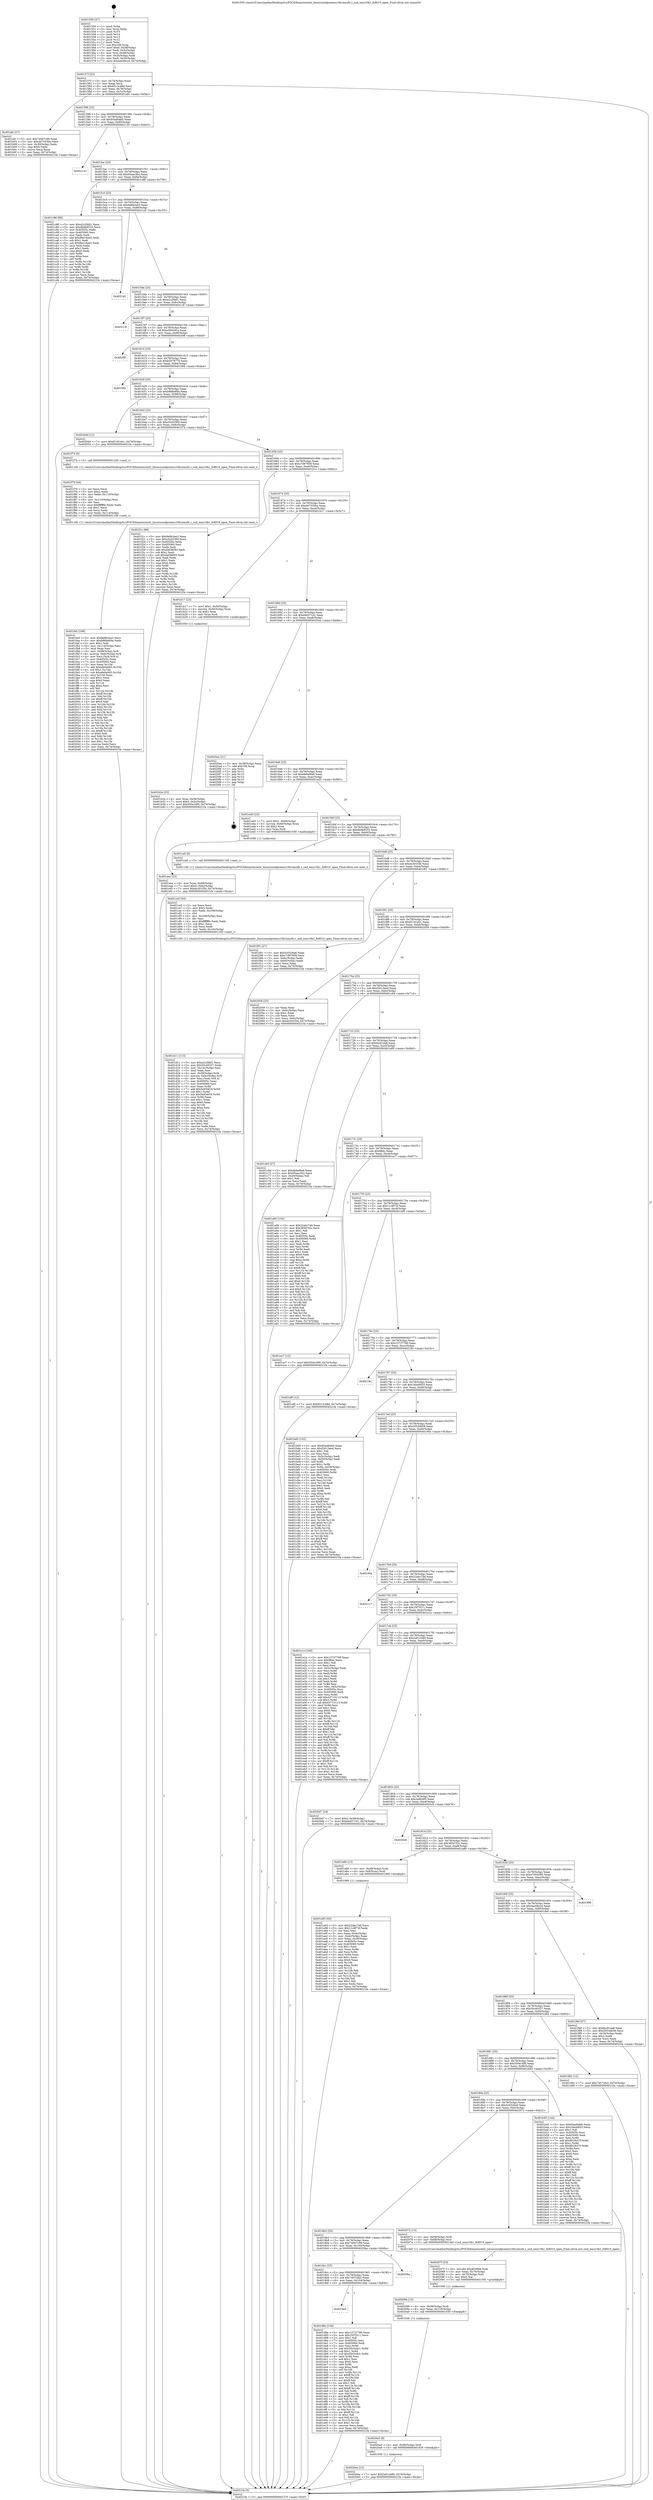 digraph "0x401550" {
  label = "0x401550 (/mnt/c/Users/mathe/Desktop/tcc/POCII/binaries/extr_linuxsoundpciemu10k1emufx.c_snd_emu10k1_fx8010_open_Final-ollvm.out::main(0))"
  labelloc = "t"
  node[shape=record]

  Entry [label="",width=0.3,height=0.3,shape=circle,fillcolor=black,style=filled]
  "0x40157f" [label="{
     0x40157f [23]\l
     | [instrs]\l
     &nbsp;&nbsp;0x40157f \<+3\>: mov -0x74(%rbp),%eax\l
     &nbsp;&nbsp;0x401582 \<+2\>: mov %eax,%ecx\l
     &nbsp;&nbsp;0x401584 \<+6\>: sub $0x9313c48d,%ecx\l
     &nbsp;&nbsp;0x40158a \<+3\>: mov %eax,-0x78(%rbp)\l
     &nbsp;&nbsp;0x40158d \<+3\>: mov %ecx,-0x7c(%rbp)\l
     &nbsp;&nbsp;0x401590 \<+6\>: je 0000000000401afc \<main+0x5ac\>\l
  }"]
  "0x401afc" [label="{
     0x401afc [27]\l
     | [instrs]\l
     &nbsp;&nbsp;0x401afc \<+5\>: mov $0x74067c99,%eax\l
     &nbsp;&nbsp;0x401b01 \<+5\>: mov $0xd47333ba,%ecx\l
     &nbsp;&nbsp;0x401b06 \<+3\>: mov -0x30(%rbp),%edx\l
     &nbsp;&nbsp;0x401b09 \<+3\>: cmp $0x0,%edx\l
     &nbsp;&nbsp;0x401b0c \<+3\>: cmove %ecx,%eax\l
     &nbsp;&nbsp;0x401b0f \<+3\>: mov %eax,-0x74(%rbp)\l
     &nbsp;&nbsp;0x401b12 \<+5\>: jmp 00000000004021fa \<main+0xcaa\>\l
  }"]
  "0x401596" [label="{
     0x401596 [22]\l
     | [instrs]\l
     &nbsp;&nbsp;0x401596 \<+5\>: jmp 000000000040159b \<main+0x4b\>\l
     &nbsp;&nbsp;0x40159b \<+3\>: mov -0x78(%rbp),%eax\l
     &nbsp;&nbsp;0x40159e \<+5\>: sub $0x93ad0de0,%eax\l
     &nbsp;&nbsp;0x4015a3 \<+3\>: mov %eax,-0x80(%rbp)\l
     &nbsp;&nbsp;0x4015a6 \<+6\>: je 0000000000402133 \<main+0xbe3\>\l
  }"]
  Exit [label="",width=0.3,height=0.3,shape=circle,fillcolor=black,style=filled,peripheries=2]
  "0x402133" [label="{
     0x402133\l
  }", style=dashed]
  "0x4015ac" [label="{
     0x4015ac [25]\l
     | [instrs]\l
     &nbsp;&nbsp;0x4015ac \<+5\>: jmp 00000000004015b1 \<main+0x61\>\l
     &nbsp;&nbsp;0x4015b1 \<+3\>: mov -0x78(%rbp),%eax\l
     &nbsp;&nbsp;0x4015b4 \<+5\>: sub $0x95aac3b2,%eax\l
     &nbsp;&nbsp;0x4015b9 \<+6\>: mov %eax,-0x84(%rbp)\l
     &nbsp;&nbsp;0x4015bf \<+6\>: je 0000000000401c88 \<main+0x738\>\l
  }"]
  "0x4020ae" [label="{
     0x4020ae [12]\l
     | [instrs]\l
     &nbsp;&nbsp;0x4020ae \<+7\>: movl $0x2a01cb80,-0x74(%rbp)\l
     &nbsp;&nbsp;0x4020b5 \<+5\>: jmp 00000000004021fa \<main+0xcaa\>\l
  }"]
  "0x401c88" [label="{
     0x401c88 [88]\l
     | [instrs]\l
     &nbsp;&nbsp;0x401c88 \<+5\>: mov $0xa2c2fdd1,%eax\l
     &nbsp;&nbsp;0x401c8d \<+5\>: mov $0xdbdb8533,%ecx\l
     &nbsp;&nbsp;0x401c92 \<+7\>: mov 0x40505c,%edx\l
     &nbsp;&nbsp;0x401c99 \<+7\>: mov 0x405060,%esi\l
     &nbsp;&nbsp;0x401ca0 \<+2\>: mov %edx,%edi\l
     &nbsp;&nbsp;0x401ca2 \<+6\>: add $0x8be16ad2,%edi\l
     &nbsp;&nbsp;0x401ca8 \<+3\>: sub $0x1,%edi\l
     &nbsp;&nbsp;0x401cab \<+6\>: sub $0x8be16ad2,%edi\l
     &nbsp;&nbsp;0x401cb1 \<+3\>: imul %edi,%edx\l
     &nbsp;&nbsp;0x401cb4 \<+3\>: and $0x1,%edx\l
     &nbsp;&nbsp;0x401cb7 \<+3\>: cmp $0x0,%edx\l
     &nbsp;&nbsp;0x401cba \<+4\>: sete %r8b\l
     &nbsp;&nbsp;0x401cbe \<+3\>: cmp $0xa,%esi\l
     &nbsp;&nbsp;0x401cc1 \<+4\>: setl %r9b\l
     &nbsp;&nbsp;0x401cc5 \<+3\>: mov %r8b,%r10b\l
     &nbsp;&nbsp;0x401cc8 \<+3\>: and %r9b,%r10b\l
     &nbsp;&nbsp;0x401ccb \<+3\>: xor %r9b,%r8b\l
     &nbsp;&nbsp;0x401cce \<+3\>: or %r8b,%r10b\l
     &nbsp;&nbsp;0x401cd1 \<+4\>: test $0x1,%r10b\l
     &nbsp;&nbsp;0x401cd5 \<+3\>: cmovne %ecx,%eax\l
     &nbsp;&nbsp;0x401cd8 \<+3\>: mov %eax,-0x74(%rbp)\l
     &nbsp;&nbsp;0x401cdb \<+5\>: jmp 00000000004021fa \<main+0xcaa\>\l
  }"]
  "0x4015c5" [label="{
     0x4015c5 [25]\l
     | [instrs]\l
     &nbsp;&nbsp;0x4015c5 \<+5\>: jmp 00000000004015ca \<main+0x7a\>\l
     &nbsp;&nbsp;0x4015ca \<+3\>: mov -0x78(%rbp),%eax\l
     &nbsp;&nbsp;0x4015cd \<+5\>: sub $0x9e8b2ee3,%eax\l
     &nbsp;&nbsp;0x4015d2 \<+6\>: mov %eax,-0x88(%rbp)\l
     &nbsp;&nbsp;0x4015d8 \<+6\>: je 00000000004021a5 \<main+0xc55\>\l
  }"]
  "0x4020a5" [label="{
     0x4020a5 [9]\l
     | [instrs]\l
     &nbsp;&nbsp;0x4020a5 \<+4\>: mov -0x68(%rbp),%rdi\l
     &nbsp;&nbsp;0x4020a9 \<+5\>: call 0000000000401030 \<free@plt\>\l
     | [calls]\l
     &nbsp;&nbsp;0x401030 \{1\} (unknown)\l
  }"]
  "0x4021a5" [label="{
     0x4021a5\l
  }", style=dashed]
  "0x4015de" [label="{
     0x4015de [25]\l
     | [instrs]\l
     &nbsp;&nbsp;0x4015de \<+5\>: jmp 00000000004015e3 \<main+0x93\>\l
     &nbsp;&nbsp;0x4015e3 \<+3\>: mov -0x78(%rbp),%eax\l
     &nbsp;&nbsp;0x4015e6 \<+5\>: sub $0xa2c2fdd1,%eax\l
     &nbsp;&nbsp;0x4015eb \<+6\>: mov %eax,-0x8c(%rbp)\l
     &nbsp;&nbsp;0x4015f1 \<+6\>: je 000000000040213f \<main+0xbef\>\l
  }"]
  "0x402096" [label="{
     0x402096 [15]\l
     | [instrs]\l
     &nbsp;&nbsp;0x402096 \<+4\>: mov -0x58(%rbp),%rdi\l
     &nbsp;&nbsp;0x40209a \<+6\>: mov %eax,-0x118(%rbp)\l
     &nbsp;&nbsp;0x4020a0 \<+5\>: call 0000000000401030 \<free@plt\>\l
     | [calls]\l
     &nbsp;&nbsp;0x401030 \{1\} (unknown)\l
  }"]
  "0x40213f" [label="{
     0x40213f\l
  }", style=dashed]
  "0x4015f7" [label="{
     0x4015f7 [25]\l
     | [instrs]\l
     &nbsp;&nbsp;0x4015f7 \<+5\>: jmp 00000000004015fc \<main+0xac\>\l
     &nbsp;&nbsp;0x4015fc \<+3\>: mov -0x78(%rbp),%eax\l
     &nbsp;&nbsp;0x4015ff \<+5\>: sub $0xa500c91a,%eax\l
     &nbsp;&nbsp;0x401604 \<+6\>: mov %eax,-0x90(%rbp)\l
     &nbsp;&nbsp;0x40160a \<+6\>: je 00000000004020ff \<main+0xbaf\>\l
  }"]
  "0x40207f" [label="{
     0x40207f [23]\l
     | [instrs]\l
     &nbsp;&nbsp;0x40207f \<+10\>: movabs $0x4030b6,%rdi\l
     &nbsp;&nbsp;0x402089 \<+3\>: mov %eax,-0x70(%rbp)\l
     &nbsp;&nbsp;0x40208c \<+3\>: mov -0x70(%rbp),%esi\l
     &nbsp;&nbsp;0x40208f \<+2\>: mov $0x0,%al\l
     &nbsp;&nbsp;0x402091 \<+5\>: call 0000000000401040 \<printf@plt\>\l
     | [calls]\l
     &nbsp;&nbsp;0x401040 \{1\} (unknown)\l
  }"]
  "0x4020ff" [label="{
     0x4020ff\l
  }", style=dashed]
  "0x401610" [label="{
     0x401610 [25]\l
     | [instrs]\l
     &nbsp;&nbsp;0x401610 \<+5\>: jmp 0000000000401615 \<main+0xc5\>\l
     &nbsp;&nbsp;0x401615 \<+3\>: mov -0x78(%rbp),%eax\l
     &nbsp;&nbsp;0x401618 \<+5\>: sub $0xb5078770,%eax\l
     &nbsp;&nbsp;0x40161d \<+6\>: mov %eax,-0x94(%rbp)\l
     &nbsp;&nbsp;0x401623 \<+6\>: je 00000000004019f4 \<main+0x4a4\>\l
  }"]
  "0x401fa5" [label="{
     0x401fa5 [168]\l
     | [instrs]\l
     &nbsp;&nbsp;0x401fa5 \<+5\>: mov $0x9e8b2ee3,%ecx\l
     &nbsp;&nbsp;0x401faa \<+5\>: mov $0xb66be69a,%edx\l
     &nbsp;&nbsp;0x401faf \<+3\>: mov $0x1,%dil\l
     &nbsp;&nbsp;0x401fb2 \<+6\>: mov -0x114(%rbp),%esi\l
     &nbsp;&nbsp;0x401fb8 \<+3\>: imul %eax,%esi\l
     &nbsp;&nbsp;0x401fbb \<+4\>: mov -0x68(%rbp),%r8\l
     &nbsp;&nbsp;0x401fbf \<+4\>: movslq -0x6c(%rbp),%r9\l
     &nbsp;&nbsp;0x401fc3 \<+4\>: mov %esi,(%r8,%r9,4)\l
     &nbsp;&nbsp;0x401fc7 \<+7\>: mov 0x40505c,%eax\l
     &nbsp;&nbsp;0x401fce \<+7\>: mov 0x405060,%esi\l
     &nbsp;&nbsp;0x401fd5 \<+3\>: mov %eax,%r10d\l
     &nbsp;&nbsp;0x401fd8 \<+7\>: add $0xefe0a065,%r10d\l
     &nbsp;&nbsp;0x401fdf \<+4\>: sub $0x1,%r10d\l
     &nbsp;&nbsp;0x401fe3 \<+7\>: sub $0xefe0a065,%r10d\l
     &nbsp;&nbsp;0x401fea \<+4\>: imul %r10d,%eax\l
     &nbsp;&nbsp;0x401fee \<+3\>: and $0x1,%eax\l
     &nbsp;&nbsp;0x401ff1 \<+3\>: cmp $0x0,%eax\l
     &nbsp;&nbsp;0x401ff4 \<+4\>: sete %r11b\l
     &nbsp;&nbsp;0x401ff8 \<+3\>: cmp $0xa,%esi\l
     &nbsp;&nbsp;0x401ffb \<+3\>: setl %bl\l
     &nbsp;&nbsp;0x401ffe \<+3\>: mov %r11b,%r14b\l
     &nbsp;&nbsp;0x402001 \<+4\>: xor $0xff,%r14b\l
     &nbsp;&nbsp;0x402005 \<+3\>: mov %bl,%r15b\l
     &nbsp;&nbsp;0x402008 \<+4\>: xor $0xff,%r15b\l
     &nbsp;&nbsp;0x40200c \<+4\>: xor $0x0,%dil\l
     &nbsp;&nbsp;0x402010 \<+3\>: mov %r14b,%r12b\l
     &nbsp;&nbsp;0x402013 \<+4\>: and $0x0,%r12b\l
     &nbsp;&nbsp;0x402017 \<+3\>: and %dil,%r11b\l
     &nbsp;&nbsp;0x40201a \<+3\>: mov %r15b,%r13b\l
     &nbsp;&nbsp;0x40201d \<+4\>: and $0x0,%r13b\l
     &nbsp;&nbsp;0x402021 \<+3\>: and %dil,%bl\l
     &nbsp;&nbsp;0x402024 \<+3\>: or %r11b,%r12b\l
     &nbsp;&nbsp;0x402027 \<+3\>: or %bl,%r13b\l
     &nbsp;&nbsp;0x40202a \<+3\>: xor %r13b,%r12b\l
     &nbsp;&nbsp;0x40202d \<+3\>: or %r15b,%r14b\l
     &nbsp;&nbsp;0x402030 \<+4\>: xor $0xff,%r14b\l
     &nbsp;&nbsp;0x402034 \<+4\>: or $0x0,%dil\l
     &nbsp;&nbsp;0x402038 \<+3\>: and %dil,%r14b\l
     &nbsp;&nbsp;0x40203b \<+3\>: or %r14b,%r12b\l
     &nbsp;&nbsp;0x40203e \<+4\>: test $0x1,%r12b\l
     &nbsp;&nbsp;0x402042 \<+3\>: cmovne %edx,%ecx\l
     &nbsp;&nbsp;0x402045 \<+3\>: mov %ecx,-0x74(%rbp)\l
     &nbsp;&nbsp;0x402048 \<+5\>: jmp 00000000004021fa \<main+0xcaa\>\l
  }"]
  "0x4019f4" [label="{
     0x4019f4\l
  }", style=dashed]
  "0x401629" [label="{
     0x401629 [25]\l
     | [instrs]\l
     &nbsp;&nbsp;0x401629 \<+5\>: jmp 000000000040162e \<main+0xde\>\l
     &nbsp;&nbsp;0x40162e \<+3\>: mov -0x78(%rbp),%eax\l
     &nbsp;&nbsp;0x401631 \<+5\>: sub $0xb66be69a,%eax\l
     &nbsp;&nbsp;0x401636 \<+6\>: mov %eax,-0x98(%rbp)\l
     &nbsp;&nbsp;0x40163c \<+6\>: je 000000000040204d \<main+0xafd\>\l
  }"]
  "0x401f79" [label="{
     0x401f79 [44]\l
     | [instrs]\l
     &nbsp;&nbsp;0x401f79 \<+2\>: xor %ecx,%ecx\l
     &nbsp;&nbsp;0x401f7b \<+5\>: mov $0x2,%edx\l
     &nbsp;&nbsp;0x401f80 \<+6\>: mov %edx,-0x110(%rbp)\l
     &nbsp;&nbsp;0x401f86 \<+1\>: cltd\l
     &nbsp;&nbsp;0x401f87 \<+6\>: mov -0x110(%rbp),%esi\l
     &nbsp;&nbsp;0x401f8d \<+2\>: idiv %esi\l
     &nbsp;&nbsp;0x401f8f \<+6\>: imul $0xfffffffe,%edx,%edx\l
     &nbsp;&nbsp;0x401f95 \<+3\>: sub $0x1,%ecx\l
     &nbsp;&nbsp;0x401f98 \<+2\>: sub %ecx,%edx\l
     &nbsp;&nbsp;0x401f9a \<+6\>: mov %edx,-0x114(%rbp)\l
     &nbsp;&nbsp;0x401fa0 \<+5\>: call 0000000000401160 \<next_i\>\l
     | [calls]\l
     &nbsp;&nbsp;0x401160 \{1\} (/mnt/c/Users/mathe/Desktop/tcc/POCII/binaries/extr_linuxsoundpciemu10k1emufx.c_snd_emu10k1_fx8010_open_Final-ollvm.out::next_i)\l
  }"]
  "0x40204d" [label="{
     0x40204d [12]\l
     | [instrs]\l
     &nbsp;&nbsp;0x40204d \<+7\>: movl $0xf2181eb1,-0x74(%rbp)\l
     &nbsp;&nbsp;0x402054 \<+5\>: jmp 00000000004021fa \<main+0xcaa\>\l
  }"]
  "0x401642" [label="{
     0x401642 [25]\l
     | [instrs]\l
     &nbsp;&nbsp;0x401642 \<+5\>: jmp 0000000000401647 \<main+0xf7\>\l
     &nbsp;&nbsp;0x401647 \<+3\>: mov -0x78(%rbp),%eax\l
     &nbsp;&nbsp;0x40164a \<+5\>: sub $0xc0cd3360,%eax\l
     &nbsp;&nbsp;0x40164f \<+6\>: mov %eax,-0x9c(%rbp)\l
     &nbsp;&nbsp;0x401655 \<+6\>: je 0000000000401f74 \<main+0xa24\>\l
  }"]
  "0x401eea" [label="{
     0x401eea [23]\l
     | [instrs]\l
     &nbsp;&nbsp;0x401eea \<+4\>: mov %rax,-0x68(%rbp)\l
     &nbsp;&nbsp;0x401eee \<+7\>: movl $0x0,-0x6c(%rbp)\l
     &nbsp;&nbsp;0x401ef5 \<+7\>: movl $0xdc301f3d,-0x74(%rbp)\l
     &nbsp;&nbsp;0x401efc \<+5\>: jmp 00000000004021fa \<main+0xcaa\>\l
  }"]
  "0x401f74" [label="{
     0x401f74 [5]\l
     | [instrs]\l
     &nbsp;&nbsp;0x401f74 \<+5\>: call 0000000000401160 \<next_i\>\l
     | [calls]\l
     &nbsp;&nbsp;0x401160 \{1\} (/mnt/c/Users/mathe/Desktop/tcc/POCII/binaries/extr_linuxsoundpciemu10k1emufx.c_snd_emu10k1_fx8010_open_Final-ollvm.out::next_i)\l
  }"]
  "0x40165b" [label="{
     0x40165b [25]\l
     | [instrs]\l
     &nbsp;&nbsp;0x40165b \<+5\>: jmp 0000000000401660 \<main+0x110\>\l
     &nbsp;&nbsp;0x401660 \<+3\>: mov -0x78(%rbp),%eax\l
     &nbsp;&nbsp;0x401663 \<+5\>: sub $0xc7d97858,%eax\l
     &nbsp;&nbsp;0x401668 \<+6\>: mov %eax,-0xa0(%rbp)\l
     &nbsp;&nbsp;0x40166e \<+6\>: je 0000000000401f1c \<main+0x9cc\>\l
  }"]
  "0x4018e5" [label="{
     0x4018e5\l
  }", style=dashed]
  "0x401f1c" [label="{
     0x401f1c [88]\l
     | [instrs]\l
     &nbsp;&nbsp;0x401f1c \<+5\>: mov $0x9e8b2ee3,%eax\l
     &nbsp;&nbsp;0x401f21 \<+5\>: mov $0xc0cd3360,%ecx\l
     &nbsp;&nbsp;0x401f26 \<+7\>: mov 0x40505c,%edx\l
     &nbsp;&nbsp;0x401f2d \<+7\>: mov 0x405060,%esi\l
     &nbsp;&nbsp;0x401f34 \<+2\>: mov %edx,%edi\l
     &nbsp;&nbsp;0x401f36 \<+6\>: add $0xdaf36093,%edi\l
     &nbsp;&nbsp;0x401f3c \<+3\>: sub $0x1,%edi\l
     &nbsp;&nbsp;0x401f3f \<+6\>: sub $0xdaf36093,%edi\l
     &nbsp;&nbsp;0x401f45 \<+3\>: imul %edi,%edx\l
     &nbsp;&nbsp;0x401f48 \<+3\>: and $0x1,%edx\l
     &nbsp;&nbsp;0x401f4b \<+3\>: cmp $0x0,%edx\l
     &nbsp;&nbsp;0x401f4e \<+4\>: sete %r8b\l
     &nbsp;&nbsp;0x401f52 \<+3\>: cmp $0xa,%esi\l
     &nbsp;&nbsp;0x401f55 \<+4\>: setl %r9b\l
     &nbsp;&nbsp;0x401f59 \<+3\>: mov %r8b,%r10b\l
     &nbsp;&nbsp;0x401f5c \<+3\>: and %r9b,%r10b\l
     &nbsp;&nbsp;0x401f5f \<+3\>: xor %r9b,%r8b\l
     &nbsp;&nbsp;0x401f62 \<+3\>: or %r8b,%r10b\l
     &nbsp;&nbsp;0x401f65 \<+4\>: test $0x1,%r10b\l
     &nbsp;&nbsp;0x401f69 \<+3\>: cmovne %ecx,%eax\l
     &nbsp;&nbsp;0x401f6c \<+3\>: mov %eax,-0x74(%rbp)\l
     &nbsp;&nbsp;0x401f6f \<+5\>: jmp 00000000004021fa \<main+0xcaa\>\l
  }"]
  "0x401674" [label="{
     0x401674 [25]\l
     | [instrs]\l
     &nbsp;&nbsp;0x401674 \<+5\>: jmp 0000000000401679 \<main+0x129\>\l
     &nbsp;&nbsp;0x401679 \<+3\>: mov -0x78(%rbp),%eax\l
     &nbsp;&nbsp;0x40167c \<+5\>: sub $0xd47333ba,%eax\l
     &nbsp;&nbsp;0x401681 \<+6\>: mov %eax,-0xa4(%rbp)\l
     &nbsp;&nbsp;0x401687 \<+6\>: je 0000000000401b17 \<main+0x5c7\>\l
  }"]
  "0x401d8e" [label="{
     0x401d8e [144]\l
     | [instrs]\l
     &nbsp;&nbsp;0x401d8e \<+5\>: mov $0x13737799,%eax\l
     &nbsp;&nbsp;0x401d93 \<+5\>: mov $0x25f7f311,%ecx\l
     &nbsp;&nbsp;0x401d98 \<+2\>: mov $0x1,%dl\l
     &nbsp;&nbsp;0x401d9a \<+7\>: mov 0x40505c,%esi\l
     &nbsp;&nbsp;0x401da1 \<+7\>: mov 0x405060,%edi\l
     &nbsp;&nbsp;0x401da8 \<+3\>: mov %esi,%r8d\l
     &nbsp;&nbsp;0x401dab \<+7\>: add $0x50c5cdc1,%r8d\l
     &nbsp;&nbsp;0x401db2 \<+4\>: sub $0x1,%r8d\l
     &nbsp;&nbsp;0x401db6 \<+7\>: sub $0x50c5cdc1,%r8d\l
     &nbsp;&nbsp;0x401dbd \<+4\>: imul %r8d,%esi\l
     &nbsp;&nbsp;0x401dc1 \<+3\>: and $0x1,%esi\l
     &nbsp;&nbsp;0x401dc4 \<+3\>: cmp $0x0,%esi\l
     &nbsp;&nbsp;0x401dc7 \<+4\>: sete %r9b\l
     &nbsp;&nbsp;0x401dcb \<+3\>: cmp $0xa,%edi\l
     &nbsp;&nbsp;0x401dce \<+4\>: setl %r10b\l
     &nbsp;&nbsp;0x401dd2 \<+3\>: mov %r9b,%r11b\l
     &nbsp;&nbsp;0x401dd5 \<+4\>: xor $0xff,%r11b\l
     &nbsp;&nbsp;0x401dd9 \<+3\>: mov %r10b,%bl\l
     &nbsp;&nbsp;0x401ddc \<+3\>: xor $0xff,%bl\l
     &nbsp;&nbsp;0x401ddf \<+3\>: xor $0x1,%dl\l
     &nbsp;&nbsp;0x401de2 \<+3\>: mov %r11b,%r14b\l
     &nbsp;&nbsp;0x401de5 \<+4\>: and $0xff,%r14b\l
     &nbsp;&nbsp;0x401de9 \<+3\>: and %dl,%r9b\l
     &nbsp;&nbsp;0x401dec \<+3\>: mov %bl,%r15b\l
     &nbsp;&nbsp;0x401def \<+4\>: and $0xff,%r15b\l
     &nbsp;&nbsp;0x401df3 \<+3\>: and %dl,%r10b\l
     &nbsp;&nbsp;0x401df6 \<+3\>: or %r9b,%r14b\l
     &nbsp;&nbsp;0x401df9 \<+3\>: or %r10b,%r15b\l
     &nbsp;&nbsp;0x401dfc \<+3\>: xor %r15b,%r14b\l
     &nbsp;&nbsp;0x401dff \<+3\>: or %bl,%r11b\l
     &nbsp;&nbsp;0x401e02 \<+4\>: xor $0xff,%r11b\l
     &nbsp;&nbsp;0x401e06 \<+3\>: or $0x1,%dl\l
     &nbsp;&nbsp;0x401e09 \<+3\>: and %dl,%r11b\l
     &nbsp;&nbsp;0x401e0c \<+3\>: or %r11b,%r14b\l
     &nbsp;&nbsp;0x401e0f \<+4\>: test $0x1,%r14b\l
     &nbsp;&nbsp;0x401e13 \<+3\>: cmovne %ecx,%eax\l
     &nbsp;&nbsp;0x401e16 \<+3\>: mov %eax,-0x74(%rbp)\l
     &nbsp;&nbsp;0x401e19 \<+5\>: jmp 00000000004021fa \<main+0xcaa\>\l
  }"]
  "0x401b17" [label="{
     0x401b17 [23]\l
     | [instrs]\l
     &nbsp;&nbsp;0x401b17 \<+7\>: movl $0x1,-0x50(%rbp)\l
     &nbsp;&nbsp;0x401b1e \<+4\>: movslq -0x50(%rbp),%rax\l
     &nbsp;&nbsp;0x401b22 \<+4\>: shl $0x2,%rax\l
     &nbsp;&nbsp;0x401b26 \<+3\>: mov %rax,%rdi\l
     &nbsp;&nbsp;0x401b29 \<+5\>: call 0000000000401050 \<malloc@plt\>\l
     | [calls]\l
     &nbsp;&nbsp;0x401050 \{1\} (unknown)\l
  }"]
  "0x40168d" [label="{
     0x40168d [25]\l
     | [instrs]\l
     &nbsp;&nbsp;0x40168d \<+5\>: jmp 0000000000401692 \<main+0x142\>\l
     &nbsp;&nbsp;0x401692 \<+3\>: mov -0x78(%rbp),%eax\l
     &nbsp;&nbsp;0x401695 \<+5\>: sub $0xd4d371d1,%eax\l
     &nbsp;&nbsp;0x40169a \<+6\>: mov %eax,-0xa8(%rbp)\l
     &nbsp;&nbsp;0x4016a0 \<+6\>: je 00000000004020ea \<main+0xb9a\>\l
  }"]
  "0x4018cc" [label="{
     0x4018cc [25]\l
     | [instrs]\l
     &nbsp;&nbsp;0x4018cc \<+5\>: jmp 00000000004018d1 \<main+0x381\>\l
     &nbsp;&nbsp;0x4018d1 \<+3\>: mov -0x78(%rbp),%eax\l
     &nbsp;&nbsp;0x4018d4 \<+5\>: sub $0x74572fa3,%eax\l
     &nbsp;&nbsp;0x4018d9 \<+6\>: mov %eax,-0x104(%rbp)\l
     &nbsp;&nbsp;0x4018df \<+6\>: je 0000000000401d8e \<main+0x83e\>\l
  }"]
  "0x4020ea" [label="{
     0x4020ea [21]\l
     | [instrs]\l
     &nbsp;&nbsp;0x4020ea \<+3\>: mov -0x38(%rbp),%eax\l
     &nbsp;&nbsp;0x4020ed \<+7\>: add $0x108,%rsp\l
     &nbsp;&nbsp;0x4020f4 \<+1\>: pop %rbx\l
     &nbsp;&nbsp;0x4020f5 \<+2\>: pop %r12\l
     &nbsp;&nbsp;0x4020f7 \<+2\>: pop %r13\l
     &nbsp;&nbsp;0x4020f9 \<+2\>: pop %r14\l
     &nbsp;&nbsp;0x4020fb \<+2\>: pop %r15\l
     &nbsp;&nbsp;0x4020fd \<+1\>: pop %rbp\l
     &nbsp;&nbsp;0x4020fe \<+1\>: ret\l
  }"]
  "0x4016a6" [label="{
     0x4016a6 [25]\l
     | [instrs]\l
     &nbsp;&nbsp;0x4016a6 \<+5\>: jmp 00000000004016ab \<main+0x15b\>\l
     &nbsp;&nbsp;0x4016ab \<+3\>: mov -0x78(%rbp),%eax\l
     &nbsp;&nbsp;0x4016ae \<+5\>: sub $0xdb9a9fa6,%eax\l
     &nbsp;&nbsp;0x4016b3 \<+6\>: mov %eax,-0xac(%rbp)\l
     &nbsp;&nbsp;0x4016b9 \<+6\>: je 0000000000401ed3 \<main+0x983\>\l
  }"]
  "0x4020ba" [label="{
     0x4020ba\l
  }", style=dashed]
  "0x401ed3" [label="{
     0x401ed3 [23]\l
     | [instrs]\l
     &nbsp;&nbsp;0x401ed3 \<+7\>: movl $0x1,-0x60(%rbp)\l
     &nbsp;&nbsp;0x401eda \<+4\>: movslq -0x60(%rbp),%rax\l
     &nbsp;&nbsp;0x401ede \<+4\>: shl $0x2,%rax\l
     &nbsp;&nbsp;0x401ee2 \<+3\>: mov %rax,%rdi\l
     &nbsp;&nbsp;0x401ee5 \<+5\>: call 0000000000401050 \<malloc@plt\>\l
     | [calls]\l
     &nbsp;&nbsp;0x401050 \{1\} (unknown)\l
  }"]
  "0x4016bf" [label="{
     0x4016bf [25]\l
     | [instrs]\l
     &nbsp;&nbsp;0x4016bf \<+5\>: jmp 00000000004016c4 \<main+0x174\>\l
     &nbsp;&nbsp;0x4016c4 \<+3\>: mov -0x78(%rbp),%eax\l
     &nbsp;&nbsp;0x4016c7 \<+5\>: sub $0xdbdb8533,%eax\l
     &nbsp;&nbsp;0x4016cc \<+6\>: mov %eax,-0xb0(%rbp)\l
     &nbsp;&nbsp;0x4016d2 \<+6\>: je 0000000000401ce0 \<main+0x790\>\l
  }"]
  "0x4018b3" [label="{
     0x4018b3 [25]\l
     | [instrs]\l
     &nbsp;&nbsp;0x4018b3 \<+5\>: jmp 00000000004018b8 \<main+0x368\>\l
     &nbsp;&nbsp;0x4018b8 \<+3\>: mov -0x78(%rbp),%eax\l
     &nbsp;&nbsp;0x4018bb \<+5\>: sub $0x74067c99,%eax\l
     &nbsp;&nbsp;0x4018c0 \<+6\>: mov %eax,-0x100(%rbp)\l
     &nbsp;&nbsp;0x4018c6 \<+6\>: je 00000000004020ba \<main+0xb6a\>\l
  }"]
  "0x401ce0" [label="{
     0x401ce0 [5]\l
     | [instrs]\l
     &nbsp;&nbsp;0x401ce0 \<+5\>: call 0000000000401160 \<next_i\>\l
     | [calls]\l
     &nbsp;&nbsp;0x401160 \{1\} (/mnt/c/Users/mathe/Desktop/tcc/POCII/binaries/extr_linuxsoundpciemu10k1emufx.c_snd_emu10k1_fx8010_open_Final-ollvm.out::next_i)\l
  }"]
  "0x4016d8" [label="{
     0x4016d8 [25]\l
     | [instrs]\l
     &nbsp;&nbsp;0x4016d8 \<+5\>: jmp 00000000004016dd \<main+0x18d\>\l
     &nbsp;&nbsp;0x4016dd \<+3\>: mov -0x78(%rbp),%eax\l
     &nbsp;&nbsp;0x4016e0 \<+5\>: sub $0xdc301f3d,%eax\l
     &nbsp;&nbsp;0x4016e5 \<+6\>: mov %eax,-0xb4(%rbp)\l
     &nbsp;&nbsp;0x4016eb \<+6\>: je 0000000000401f01 \<main+0x9b1\>\l
  }"]
  "0x402072" [label="{
     0x402072 [13]\l
     | [instrs]\l
     &nbsp;&nbsp;0x402072 \<+4\>: mov -0x58(%rbp),%rdi\l
     &nbsp;&nbsp;0x402076 \<+4\>: mov -0x68(%rbp),%rsi\l
     &nbsp;&nbsp;0x40207a \<+5\>: call 00000000004013a0 \<snd_emu10k1_fx8010_open\>\l
     | [calls]\l
     &nbsp;&nbsp;0x4013a0 \{1\} (/mnt/c/Users/mathe/Desktop/tcc/POCII/binaries/extr_linuxsoundpciemu10k1emufx.c_snd_emu10k1_fx8010_open_Final-ollvm.out::snd_emu10k1_fx8010_open)\l
  }"]
  "0x401f01" [label="{
     0x401f01 [27]\l
     | [instrs]\l
     &nbsp;&nbsp;0x401f01 \<+5\>: mov $0x5c0326a6,%eax\l
     &nbsp;&nbsp;0x401f06 \<+5\>: mov $0xc7d97858,%ecx\l
     &nbsp;&nbsp;0x401f0b \<+3\>: mov -0x6c(%rbp),%edx\l
     &nbsp;&nbsp;0x401f0e \<+3\>: cmp -0x60(%rbp),%edx\l
     &nbsp;&nbsp;0x401f11 \<+3\>: cmovl %ecx,%eax\l
     &nbsp;&nbsp;0x401f14 \<+3\>: mov %eax,-0x74(%rbp)\l
     &nbsp;&nbsp;0x401f17 \<+5\>: jmp 00000000004021fa \<main+0xcaa\>\l
  }"]
  "0x4016f1" [label="{
     0x4016f1 [25]\l
     | [instrs]\l
     &nbsp;&nbsp;0x4016f1 \<+5\>: jmp 00000000004016f6 \<main+0x1a6\>\l
     &nbsp;&nbsp;0x4016f6 \<+3\>: mov -0x78(%rbp),%eax\l
     &nbsp;&nbsp;0x4016f9 \<+5\>: sub $0xf2181eb1,%eax\l
     &nbsp;&nbsp;0x4016fe \<+6\>: mov %eax,-0xb8(%rbp)\l
     &nbsp;&nbsp;0x401704 \<+6\>: je 0000000000402059 \<main+0xb09\>\l
  }"]
  "0x401d11" [label="{
     0x401d11 [113]\l
     | [instrs]\l
     &nbsp;&nbsp;0x401d11 \<+5\>: mov $0xa2c2fdd1,%ecx\l
     &nbsp;&nbsp;0x401d16 \<+5\>: mov $0x50c40337,%edx\l
     &nbsp;&nbsp;0x401d1b \<+6\>: mov -0x10c(%rbp),%esi\l
     &nbsp;&nbsp;0x401d21 \<+3\>: imul %eax,%esi\l
     &nbsp;&nbsp;0x401d24 \<+4\>: mov -0x58(%rbp),%rdi\l
     &nbsp;&nbsp;0x401d28 \<+4\>: movslq -0x5c(%rbp),%r8\l
     &nbsp;&nbsp;0x401d2c \<+4\>: mov %esi,(%rdi,%r8,4)\l
     &nbsp;&nbsp;0x401d30 \<+7\>: mov 0x40505c,%eax\l
     &nbsp;&nbsp;0x401d37 \<+7\>: mov 0x405060,%esi\l
     &nbsp;&nbsp;0x401d3e \<+3\>: mov %eax,%r9d\l
     &nbsp;&nbsp;0x401d41 \<+7\>: add $0x5e934f16,%r9d\l
     &nbsp;&nbsp;0x401d48 \<+4\>: sub $0x1,%r9d\l
     &nbsp;&nbsp;0x401d4c \<+7\>: sub $0x5e934f16,%r9d\l
     &nbsp;&nbsp;0x401d53 \<+4\>: imul %r9d,%eax\l
     &nbsp;&nbsp;0x401d57 \<+3\>: and $0x1,%eax\l
     &nbsp;&nbsp;0x401d5a \<+3\>: cmp $0x0,%eax\l
     &nbsp;&nbsp;0x401d5d \<+4\>: sete %r10b\l
     &nbsp;&nbsp;0x401d61 \<+3\>: cmp $0xa,%esi\l
     &nbsp;&nbsp;0x401d64 \<+4\>: setl %r11b\l
     &nbsp;&nbsp;0x401d68 \<+3\>: mov %r10b,%bl\l
     &nbsp;&nbsp;0x401d6b \<+3\>: and %r11b,%bl\l
     &nbsp;&nbsp;0x401d6e \<+3\>: xor %r11b,%r10b\l
     &nbsp;&nbsp;0x401d71 \<+3\>: or %r10b,%bl\l
     &nbsp;&nbsp;0x401d74 \<+3\>: test $0x1,%bl\l
     &nbsp;&nbsp;0x401d77 \<+3\>: cmovne %edx,%ecx\l
     &nbsp;&nbsp;0x401d7a \<+3\>: mov %ecx,-0x74(%rbp)\l
     &nbsp;&nbsp;0x401d7d \<+5\>: jmp 00000000004021fa \<main+0xcaa\>\l
  }"]
  "0x402059" [label="{
     0x402059 [25]\l
     | [instrs]\l
     &nbsp;&nbsp;0x402059 \<+2\>: xor %eax,%eax\l
     &nbsp;&nbsp;0x40205b \<+3\>: mov -0x6c(%rbp),%ecx\l
     &nbsp;&nbsp;0x40205e \<+3\>: sub $0x1,%eax\l
     &nbsp;&nbsp;0x402061 \<+2\>: sub %eax,%ecx\l
     &nbsp;&nbsp;0x402063 \<+3\>: mov %ecx,-0x6c(%rbp)\l
     &nbsp;&nbsp;0x402066 \<+7\>: movl $0xdc301f3d,-0x74(%rbp)\l
     &nbsp;&nbsp;0x40206d \<+5\>: jmp 00000000004021fa \<main+0xcaa\>\l
  }"]
  "0x40170a" [label="{
     0x40170a [25]\l
     | [instrs]\l
     &nbsp;&nbsp;0x40170a \<+5\>: jmp 000000000040170f \<main+0x1bf\>\l
     &nbsp;&nbsp;0x40170f \<+3\>: mov -0x78(%rbp),%eax\l
     &nbsp;&nbsp;0x401712 \<+5\>: sub $0xf2613eed,%eax\l
     &nbsp;&nbsp;0x401717 \<+6\>: mov %eax,-0xbc(%rbp)\l
     &nbsp;&nbsp;0x40171d \<+6\>: je 0000000000401c6d \<main+0x71d\>\l
  }"]
  "0x401ce5" [label="{
     0x401ce5 [44]\l
     | [instrs]\l
     &nbsp;&nbsp;0x401ce5 \<+2\>: xor %ecx,%ecx\l
     &nbsp;&nbsp;0x401ce7 \<+5\>: mov $0x2,%edx\l
     &nbsp;&nbsp;0x401cec \<+6\>: mov %edx,-0x108(%rbp)\l
     &nbsp;&nbsp;0x401cf2 \<+1\>: cltd\l
     &nbsp;&nbsp;0x401cf3 \<+6\>: mov -0x108(%rbp),%esi\l
     &nbsp;&nbsp;0x401cf9 \<+2\>: idiv %esi\l
     &nbsp;&nbsp;0x401cfb \<+6\>: imul $0xfffffffe,%edx,%edx\l
     &nbsp;&nbsp;0x401d01 \<+3\>: sub $0x1,%ecx\l
     &nbsp;&nbsp;0x401d04 \<+2\>: sub %ecx,%edx\l
     &nbsp;&nbsp;0x401d06 \<+6\>: mov %edx,-0x10c(%rbp)\l
     &nbsp;&nbsp;0x401d0c \<+5\>: call 0000000000401160 \<next_i\>\l
     | [calls]\l
     &nbsp;&nbsp;0x401160 \{1\} (/mnt/c/Users/mathe/Desktop/tcc/POCII/binaries/extr_linuxsoundpciemu10k1emufx.c_snd_emu10k1_fx8010_open_Final-ollvm.out::next_i)\l
  }"]
  "0x401c6d" [label="{
     0x401c6d [27]\l
     | [instrs]\l
     &nbsp;&nbsp;0x401c6d \<+5\>: mov $0xdb9a9fa6,%eax\l
     &nbsp;&nbsp;0x401c72 \<+5\>: mov $0x95aac3b2,%ecx\l
     &nbsp;&nbsp;0x401c77 \<+3\>: mov -0x29(%rbp),%dl\l
     &nbsp;&nbsp;0x401c7a \<+3\>: test $0x1,%dl\l
     &nbsp;&nbsp;0x401c7d \<+3\>: cmovne %ecx,%eax\l
     &nbsp;&nbsp;0x401c80 \<+3\>: mov %eax,-0x74(%rbp)\l
     &nbsp;&nbsp;0x401c83 \<+5\>: jmp 00000000004021fa \<main+0xcaa\>\l
  }"]
  "0x401723" [label="{
     0x401723 [25]\l
     | [instrs]\l
     &nbsp;&nbsp;0x401723 \<+5\>: jmp 0000000000401728 \<main+0x1d8\>\l
     &nbsp;&nbsp;0x401728 \<+3\>: mov -0x78(%rbp),%eax\l
     &nbsp;&nbsp;0x40172b \<+5\>: sub $0xfac91da8,%eax\l
     &nbsp;&nbsp;0x401730 \<+6\>: mov %eax,-0xc0(%rbp)\l
     &nbsp;&nbsp;0x401736 \<+6\>: je 0000000000401a00 \<main+0x4b0\>\l
  }"]
  "0x40189a" [label="{
     0x40189a [25]\l
     | [instrs]\l
     &nbsp;&nbsp;0x40189a \<+5\>: jmp 000000000040189f \<main+0x34f\>\l
     &nbsp;&nbsp;0x40189f \<+3\>: mov -0x78(%rbp),%eax\l
     &nbsp;&nbsp;0x4018a2 \<+5\>: sub $0x5c0326a6,%eax\l
     &nbsp;&nbsp;0x4018a7 \<+6\>: mov %eax,-0xfc(%rbp)\l
     &nbsp;&nbsp;0x4018ad \<+6\>: je 0000000000402072 \<main+0xb22\>\l
  }"]
  "0x401a00" [label="{
     0x401a00 [134]\l
     | [instrs]\l
     &nbsp;&nbsp;0x401a00 \<+5\>: mov $0x22abc7dd,%eax\l
     &nbsp;&nbsp;0x401a05 \<+5\>: mov $0x385d7f2c,%ecx\l
     &nbsp;&nbsp;0x401a0a \<+2\>: mov $0x1,%dl\l
     &nbsp;&nbsp;0x401a0c \<+2\>: xor %esi,%esi\l
     &nbsp;&nbsp;0x401a0e \<+7\>: mov 0x40505c,%edi\l
     &nbsp;&nbsp;0x401a15 \<+8\>: mov 0x405060,%r8d\l
     &nbsp;&nbsp;0x401a1d \<+3\>: sub $0x1,%esi\l
     &nbsp;&nbsp;0x401a20 \<+3\>: mov %edi,%r9d\l
     &nbsp;&nbsp;0x401a23 \<+3\>: add %esi,%r9d\l
     &nbsp;&nbsp;0x401a26 \<+4\>: imul %r9d,%edi\l
     &nbsp;&nbsp;0x401a2a \<+3\>: and $0x1,%edi\l
     &nbsp;&nbsp;0x401a2d \<+3\>: cmp $0x0,%edi\l
     &nbsp;&nbsp;0x401a30 \<+4\>: sete %r10b\l
     &nbsp;&nbsp;0x401a34 \<+4\>: cmp $0xa,%r8d\l
     &nbsp;&nbsp;0x401a38 \<+4\>: setl %r11b\l
     &nbsp;&nbsp;0x401a3c \<+3\>: mov %r10b,%bl\l
     &nbsp;&nbsp;0x401a3f \<+3\>: xor $0xff,%bl\l
     &nbsp;&nbsp;0x401a42 \<+3\>: mov %r11b,%r14b\l
     &nbsp;&nbsp;0x401a45 \<+4\>: xor $0xff,%r14b\l
     &nbsp;&nbsp;0x401a49 \<+3\>: xor $0x0,%dl\l
     &nbsp;&nbsp;0x401a4c \<+3\>: mov %bl,%r15b\l
     &nbsp;&nbsp;0x401a4f \<+4\>: and $0x0,%r15b\l
     &nbsp;&nbsp;0x401a53 \<+3\>: and %dl,%r10b\l
     &nbsp;&nbsp;0x401a56 \<+3\>: mov %r14b,%r12b\l
     &nbsp;&nbsp;0x401a59 \<+4\>: and $0x0,%r12b\l
     &nbsp;&nbsp;0x401a5d \<+3\>: and %dl,%r11b\l
     &nbsp;&nbsp;0x401a60 \<+3\>: or %r10b,%r15b\l
     &nbsp;&nbsp;0x401a63 \<+3\>: or %r11b,%r12b\l
     &nbsp;&nbsp;0x401a66 \<+3\>: xor %r12b,%r15b\l
     &nbsp;&nbsp;0x401a69 \<+3\>: or %r14b,%bl\l
     &nbsp;&nbsp;0x401a6c \<+3\>: xor $0xff,%bl\l
     &nbsp;&nbsp;0x401a6f \<+3\>: or $0x0,%dl\l
     &nbsp;&nbsp;0x401a72 \<+2\>: and %dl,%bl\l
     &nbsp;&nbsp;0x401a74 \<+3\>: or %bl,%r15b\l
     &nbsp;&nbsp;0x401a77 \<+4\>: test $0x1,%r15b\l
     &nbsp;&nbsp;0x401a7b \<+3\>: cmovne %ecx,%eax\l
     &nbsp;&nbsp;0x401a7e \<+3\>: mov %eax,-0x74(%rbp)\l
     &nbsp;&nbsp;0x401a81 \<+5\>: jmp 00000000004021fa \<main+0xcaa\>\l
  }"]
  "0x40173c" [label="{
     0x40173c [25]\l
     | [instrs]\l
     &nbsp;&nbsp;0x40173c \<+5\>: jmp 0000000000401741 \<main+0x1f1\>\l
     &nbsp;&nbsp;0x401741 \<+3\>: mov -0x78(%rbp),%eax\l
     &nbsp;&nbsp;0x401744 \<+5\>: sub $0x98dc,%eax\l
     &nbsp;&nbsp;0x401749 \<+6\>: mov %eax,-0xc4(%rbp)\l
     &nbsp;&nbsp;0x40174f \<+6\>: je 0000000000401ec7 \<main+0x977\>\l
  }"]
  "0x401b45" [label="{
     0x401b45 [144]\l
     | [instrs]\l
     &nbsp;&nbsp;0x401b45 \<+5\>: mov $0x93ad0de0,%eax\l
     &nbsp;&nbsp;0x401b4a \<+5\>: mov $0x1bbc6933,%ecx\l
     &nbsp;&nbsp;0x401b4f \<+2\>: mov $0x1,%dl\l
     &nbsp;&nbsp;0x401b51 \<+7\>: mov 0x40505c,%esi\l
     &nbsp;&nbsp;0x401b58 \<+7\>: mov 0x405060,%edi\l
     &nbsp;&nbsp;0x401b5f \<+3\>: mov %esi,%r8d\l
     &nbsp;&nbsp;0x401b62 \<+7\>: add $0x801fe27f,%r8d\l
     &nbsp;&nbsp;0x401b69 \<+4\>: sub $0x1,%r8d\l
     &nbsp;&nbsp;0x401b6d \<+7\>: sub $0x801fe27f,%r8d\l
     &nbsp;&nbsp;0x401b74 \<+4\>: imul %r8d,%esi\l
     &nbsp;&nbsp;0x401b78 \<+3\>: and $0x1,%esi\l
     &nbsp;&nbsp;0x401b7b \<+3\>: cmp $0x0,%esi\l
     &nbsp;&nbsp;0x401b7e \<+4\>: sete %r9b\l
     &nbsp;&nbsp;0x401b82 \<+3\>: cmp $0xa,%edi\l
     &nbsp;&nbsp;0x401b85 \<+4\>: setl %r10b\l
     &nbsp;&nbsp;0x401b89 \<+3\>: mov %r9b,%r11b\l
     &nbsp;&nbsp;0x401b8c \<+4\>: xor $0xff,%r11b\l
     &nbsp;&nbsp;0x401b90 \<+3\>: mov %r10b,%bl\l
     &nbsp;&nbsp;0x401b93 \<+3\>: xor $0xff,%bl\l
     &nbsp;&nbsp;0x401b96 \<+3\>: xor $0x1,%dl\l
     &nbsp;&nbsp;0x401b99 \<+3\>: mov %r11b,%r14b\l
     &nbsp;&nbsp;0x401b9c \<+4\>: and $0xff,%r14b\l
     &nbsp;&nbsp;0x401ba0 \<+3\>: and %dl,%r9b\l
     &nbsp;&nbsp;0x401ba3 \<+3\>: mov %bl,%r15b\l
     &nbsp;&nbsp;0x401ba6 \<+4\>: and $0xff,%r15b\l
     &nbsp;&nbsp;0x401baa \<+3\>: and %dl,%r10b\l
     &nbsp;&nbsp;0x401bad \<+3\>: or %r9b,%r14b\l
     &nbsp;&nbsp;0x401bb0 \<+3\>: or %r10b,%r15b\l
     &nbsp;&nbsp;0x401bb3 \<+3\>: xor %r15b,%r14b\l
     &nbsp;&nbsp;0x401bb6 \<+3\>: or %bl,%r11b\l
     &nbsp;&nbsp;0x401bb9 \<+4\>: xor $0xff,%r11b\l
     &nbsp;&nbsp;0x401bbd \<+3\>: or $0x1,%dl\l
     &nbsp;&nbsp;0x401bc0 \<+3\>: and %dl,%r11b\l
     &nbsp;&nbsp;0x401bc3 \<+3\>: or %r11b,%r14b\l
     &nbsp;&nbsp;0x401bc6 \<+4\>: test $0x1,%r14b\l
     &nbsp;&nbsp;0x401bca \<+3\>: cmovne %ecx,%eax\l
     &nbsp;&nbsp;0x401bcd \<+3\>: mov %eax,-0x74(%rbp)\l
     &nbsp;&nbsp;0x401bd0 \<+5\>: jmp 00000000004021fa \<main+0xcaa\>\l
  }"]
  "0x401ec7" [label="{
     0x401ec7 [12]\l
     | [instrs]\l
     &nbsp;&nbsp;0x401ec7 \<+7\>: movl $0x550e16f0,-0x74(%rbp)\l
     &nbsp;&nbsp;0x401ece \<+5\>: jmp 00000000004021fa \<main+0xcaa\>\l
  }"]
  "0x401755" [label="{
     0x401755 [25]\l
     | [instrs]\l
     &nbsp;&nbsp;0x401755 \<+5\>: jmp 000000000040175a \<main+0x20a\>\l
     &nbsp;&nbsp;0x40175a \<+3\>: mov -0x78(%rbp),%eax\l
     &nbsp;&nbsp;0x40175d \<+5\>: sub $0x11c8f72f,%eax\l
     &nbsp;&nbsp;0x401762 \<+6\>: mov %eax,-0xc8(%rbp)\l
     &nbsp;&nbsp;0x401768 \<+6\>: je 0000000000401af0 \<main+0x5a0\>\l
  }"]
  "0x401881" [label="{
     0x401881 [25]\l
     | [instrs]\l
     &nbsp;&nbsp;0x401881 \<+5\>: jmp 0000000000401886 \<main+0x336\>\l
     &nbsp;&nbsp;0x401886 \<+3\>: mov -0x78(%rbp),%eax\l
     &nbsp;&nbsp;0x401889 \<+5\>: sub $0x550e16f0,%eax\l
     &nbsp;&nbsp;0x40188e \<+6\>: mov %eax,-0xf8(%rbp)\l
     &nbsp;&nbsp;0x401894 \<+6\>: je 0000000000401b45 \<main+0x5f5\>\l
  }"]
  "0x401af0" [label="{
     0x401af0 [12]\l
     | [instrs]\l
     &nbsp;&nbsp;0x401af0 \<+7\>: movl $0x9313c48d,-0x74(%rbp)\l
     &nbsp;&nbsp;0x401af7 \<+5\>: jmp 00000000004021fa \<main+0xcaa\>\l
  }"]
  "0x40176e" [label="{
     0x40176e [25]\l
     | [instrs]\l
     &nbsp;&nbsp;0x40176e \<+5\>: jmp 0000000000401773 \<main+0x223\>\l
     &nbsp;&nbsp;0x401773 \<+3\>: mov -0x78(%rbp),%eax\l
     &nbsp;&nbsp;0x401776 \<+5\>: sub $0x13737799,%eax\l
     &nbsp;&nbsp;0x40177b \<+6\>: mov %eax,-0xcc(%rbp)\l
     &nbsp;&nbsp;0x401781 \<+6\>: je 000000000040218c \<main+0xc3c\>\l
  }"]
  "0x401d82" [label="{
     0x401d82 [12]\l
     | [instrs]\l
     &nbsp;&nbsp;0x401d82 \<+7\>: movl $0x74572fa3,-0x74(%rbp)\l
     &nbsp;&nbsp;0x401d89 \<+5\>: jmp 00000000004021fa \<main+0xcaa\>\l
  }"]
  "0x40218c" [label="{
     0x40218c\l
  }", style=dashed]
  "0x401787" [label="{
     0x401787 [25]\l
     | [instrs]\l
     &nbsp;&nbsp;0x401787 \<+5\>: jmp 000000000040178c \<main+0x23c\>\l
     &nbsp;&nbsp;0x40178c \<+3\>: mov -0x78(%rbp),%eax\l
     &nbsp;&nbsp;0x40178f \<+5\>: sub $0x1bbc6933,%eax\l
     &nbsp;&nbsp;0x401794 \<+6\>: mov %eax,-0xd0(%rbp)\l
     &nbsp;&nbsp;0x40179a \<+6\>: je 0000000000401bd5 \<main+0x685\>\l
  }"]
  "0x401b2e" [label="{
     0x401b2e [23]\l
     | [instrs]\l
     &nbsp;&nbsp;0x401b2e \<+4\>: mov %rax,-0x58(%rbp)\l
     &nbsp;&nbsp;0x401b32 \<+7\>: movl $0x0,-0x5c(%rbp)\l
     &nbsp;&nbsp;0x401b39 \<+7\>: movl $0x550e16f0,-0x74(%rbp)\l
     &nbsp;&nbsp;0x401b40 \<+5\>: jmp 00000000004021fa \<main+0xcaa\>\l
  }"]
  "0x401bd5" [label="{
     0x401bd5 [152]\l
     | [instrs]\l
     &nbsp;&nbsp;0x401bd5 \<+5\>: mov $0x93ad0de0,%eax\l
     &nbsp;&nbsp;0x401bda \<+5\>: mov $0xf2613eed,%ecx\l
     &nbsp;&nbsp;0x401bdf \<+2\>: mov $0x1,%dl\l
     &nbsp;&nbsp;0x401be1 \<+2\>: xor %esi,%esi\l
     &nbsp;&nbsp;0x401be3 \<+3\>: mov -0x5c(%rbp),%edi\l
     &nbsp;&nbsp;0x401be6 \<+3\>: cmp -0x50(%rbp),%edi\l
     &nbsp;&nbsp;0x401be9 \<+4\>: setl %r8b\l
     &nbsp;&nbsp;0x401bed \<+4\>: and $0x1,%r8b\l
     &nbsp;&nbsp;0x401bf1 \<+4\>: mov %r8b,-0x29(%rbp)\l
     &nbsp;&nbsp;0x401bf5 \<+7\>: mov 0x40505c,%edi\l
     &nbsp;&nbsp;0x401bfc \<+8\>: mov 0x405060,%r9d\l
     &nbsp;&nbsp;0x401c04 \<+3\>: sub $0x1,%esi\l
     &nbsp;&nbsp;0x401c07 \<+3\>: mov %edi,%r10d\l
     &nbsp;&nbsp;0x401c0a \<+3\>: add %esi,%r10d\l
     &nbsp;&nbsp;0x401c0d \<+4\>: imul %r10d,%edi\l
     &nbsp;&nbsp;0x401c11 \<+3\>: and $0x1,%edi\l
     &nbsp;&nbsp;0x401c14 \<+3\>: cmp $0x0,%edi\l
     &nbsp;&nbsp;0x401c17 \<+4\>: sete %r8b\l
     &nbsp;&nbsp;0x401c1b \<+4\>: cmp $0xa,%r9d\l
     &nbsp;&nbsp;0x401c1f \<+4\>: setl %r11b\l
     &nbsp;&nbsp;0x401c23 \<+3\>: mov %r8b,%bl\l
     &nbsp;&nbsp;0x401c26 \<+3\>: xor $0xff,%bl\l
     &nbsp;&nbsp;0x401c29 \<+3\>: mov %r11b,%r14b\l
     &nbsp;&nbsp;0x401c2c \<+4\>: xor $0xff,%r14b\l
     &nbsp;&nbsp;0x401c30 \<+3\>: xor $0x0,%dl\l
     &nbsp;&nbsp;0x401c33 \<+3\>: mov %bl,%r15b\l
     &nbsp;&nbsp;0x401c36 \<+4\>: and $0x0,%r15b\l
     &nbsp;&nbsp;0x401c3a \<+3\>: and %dl,%r8b\l
     &nbsp;&nbsp;0x401c3d \<+3\>: mov %r14b,%r12b\l
     &nbsp;&nbsp;0x401c40 \<+4\>: and $0x0,%r12b\l
     &nbsp;&nbsp;0x401c44 \<+3\>: and %dl,%r11b\l
     &nbsp;&nbsp;0x401c47 \<+3\>: or %r8b,%r15b\l
     &nbsp;&nbsp;0x401c4a \<+3\>: or %r11b,%r12b\l
     &nbsp;&nbsp;0x401c4d \<+3\>: xor %r12b,%r15b\l
     &nbsp;&nbsp;0x401c50 \<+3\>: or %r14b,%bl\l
     &nbsp;&nbsp;0x401c53 \<+3\>: xor $0xff,%bl\l
     &nbsp;&nbsp;0x401c56 \<+3\>: or $0x0,%dl\l
     &nbsp;&nbsp;0x401c59 \<+2\>: and %dl,%bl\l
     &nbsp;&nbsp;0x401c5b \<+3\>: or %bl,%r15b\l
     &nbsp;&nbsp;0x401c5e \<+4\>: test $0x1,%r15b\l
     &nbsp;&nbsp;0x401c62 \<+3\>: cmovne %ecx,%eax\l
     &nbsp;&nbsp;0x401c65 \<+3\>: mov %eax,-0x74(%rbp)\l
     &nbsp;&nbsp;0x401c68 \<+5\>: jmp 00000000004021fa \<main+0xcaa\>\l
  }"]
  "0x4017a0" [label="{
     0x4017a0 [25]\l
     | [instrs]\l
     &nbsp;&nbsp;0x4017a0 \<+5\>: jmp 00000000004017a5 \<main+0x255\>\l
     &nbsp;&nbsp;0x4017a5 \<+3\>: mov -0x78(%rbp),%eax\l
     &nbsp;&nbsp;0x4017a8 \<+5\>: sub $0x2053d658,%eax\l
     &nbsp;&nbsp;0x4017ad \<+6\>: mov %eax,-0xd4(%rbp)\l
     &nbsp;&nbsp;0x4017b3 \<+6\>: je 000000000040190a \<main+0x3ba\>\l
  }"]
  "0x401a93" [label="{
     0x401a93 [93]\l
     | [instrs]\l
     &nbsp;&nbsp;0x401a93 \<+5\>: mov $0x22abc7dd,%ecx\l
     &nbsp;&nbsp;0x401a98 \<+5\>: mov $0x11c8f72f,%edx\l
     &nbsp;&nbsp;0x401a9d \<+2\>: xor %esi,%esi\l
     &nbsp;&nbsp;0x401a9f \<+3\>: mov %eax,-0x4c(%rbp)\l
     &nbsp;&nbsp;0x401aa2 \<+3\>: mov -0x4c(%rbp),%eax\l
     &nbsp;&nbsp;0x401aa5 \<+3\>: mov %eax,-0x30(%rbp)\l
     &nbsp;&nbsp;0x401aa8 \<+7\>: mov 0x40505c,%eax\l
     &nbsp;&nbsp;0x401aaf \<+8\>: mov 0x405060,%r8d\l
     &nbsp;&nbsp;0x401ab7 \<+3\>: sub $0x1,%esi\l
     &nbsp;&nbsp;0x401aba \<+3\>: mov %eax,%r9d\l
     &nbsp;&nbsp;0x401abd \<+3\>: add %esi,%r9d\l
     &nbsp;&nbsp;0x401ac0 \<+4\>: imul %r9d,%eax\l
     &nbsp;&nbsp;0x401ac4 \<+3\>: and $0x1,%eax\l
     &nbsp;&nbsp;0x401ac7 \<+3\>: cmp $0x0,%eax\l
     &nbsp;&nbsp;0x401aca \<+4\>: sete %r10b\l
     &nbsp;&nbsp;0x401ace \<+4\>: cmp $0xa,%r8d\l
     &nbsp;&nbsp;0x401ad2 \<+4\>: setl %r11b\l
     &nbsp;&nbsp;0x401ad6 \<+3\>: mov %r10b,%bl\l
     &nbsp;&nbsp;0x401ad9 \<+3\>: and %r11b,%bl\l
     &nbsp;&nbsp;0x401adc \<+3\>: xor %r11b,%r10b\l
     &nbsp;&nbsp;0x401adf \<+3\>: or %r10b,%bl\l
     &nbsp;&nbsp;0x401ae2 \<+3\>: test $0x1,%bl\l
     &nbsp;&nbsp;0x401ae5 \<+3\>: cmovne %edx,%ecx\l
     &nbsp;&nbsp;0x401ae8 \<+3\>: mov %ecx,-0x74(%rbp)\l
     &nbsp;&nbsp;0x401aeb \<+5\>: jmp 00000000004021fa \<main+0xcaa\>\l
  }"]
  "0x40190a" [label="{
     0x40190a\l
  }", style=dashed]
  "0x4017b9" [label="{
     0x4017b9 [25]\l
     | [instrs]\l
     &nbsp;&nbsp;0x4017b9 \<+5\>: jmp 00000000004017be \<main+0x26e\>\l
     &nbsp;&nbsp;0x4017be \<+3\>: mov -0x78(%rbp),%eax\l
     &nbsp;&nbsp;0x4017c1 \<+5\>: sub $0x22abc7dd,%eax\l
     &nbsp;&nbsp;0x4017c6 \<+6\>: mov %eax,-0xd8(%rbp)\l
     &nbsp;&nbsp;0x4017cc \<+6\>: je 0000000000402117 \<main+0xbc7\>\l
  }"]
  "0x401550" [label="{
     0x401550 [47]\l
     | [instrs]\l
     &nbsp;&nbsp;0x401550 \<+1\>: push %rbp\l
     &nbsp;&nbsp;0x401551 \<+3\>: mov %rsp,%rbp\l
     &nbsp;&nbsp;0x401554 \<+2\>: push %r15\l
     &nbsp;&nbsp;0x401556 \<+2\>: push %r14\l
     &nbsp;&nbsp;0x401558 \<+2\>: push %r13\l
     &nbsp;&nbsp;0x40155a \<+2\>: push %r12\l
     &nbsp;&nbsp;0x40155c \<+1\>: push %rbx\l
     &nbsp;&nbsp;0x40155d \<+7\>: sub $0x108,%rsp\l
     &nbsp;&nbsp;0x401564 \<+7\>: movl $0x0,-0x38(%rbp)\l
     &nbsp;&nbsp;0x40156b \<+3\>: mov %edi,-0x3c(%rbp)\l
     &nbsp;&nbsp;0x40156e \<+4\>: mov %rsi,-0x48(%rbp)\l
     &nbsp;&nbsp;0x401572 \<+3\>: mov -0x3c(%rbp),%edi\l
     &nbsp;&nbsp;0x401575 \<+3\>: mov %edi,-0x34(%rbp)\l
     &nbsp;&nbsp;0x401578 \<+7\>: movl $0x4ae58cc4,-0x74(%rbp)\l
  }"]
  "0x402117" [label="{
     0x402117\l
  }", style=dashed]
  "0x4017d2" [label="{
     0x4017d2 [25]\l
     | [instrs]\l
     &nbsp;&nbsp;0x4017d2 \<+5\>: jmp 00000000004017d7 \<main+0x287\>\l
     &nbsp;&nbsp;0x4017d7 \<+3\>: mov -0x78(%rbp),%eax\l
     &nbsp;&nbsp;0x4017da \<+5\>: sub $0x25f7f311,%eax\l
     &nbsp;&nbsp;0x4017df \<+6\>: mov %eax,-0xdc(%rbp)\l
     &nbsp;&nbsp;0x4017e5 \<+6\>: je 0000000000401e1e \<main+0x8ce\>\l
  }"]
  "0x4021fa" [label="{
     0x4021fa [5]\l
     | [instrs]\l
     &nbsp;&nbsp;0x4021fa \<+5\>: jmp 000000000040157f \<main+0x2f\>\l
  }"]
  "0x401e1e" [label="{
     0x401e1e [169]\l
     | [instrs]\l
     &nbsp;&nbsp;0x401e1e \<+5\>: mov $0x13737799,%eax\l
     &nbsp;&nbsp;0x401e23 \<+5\>: mov $0x98dc,%ecx\l
     &nbsp;&nbsp;0x401e28 \<+2\>: mov $0x1,%dl\l
     &nbsp;&nbsp;0x401e2a \<+2\>: xor %esi,%esi\l
     &nbsp;&nbsp;0x401e2c \<+3\>: mov -0x5c(%rbp),%edi\l
     &nbsp;&nbsp;0x401e2f \<+3\>: mov %esi,%r8d\l
     &nbsp;&nbsp;0x401e32 \<+3\>: sub %edi,%r8d\l
     &nbsp;&nbsp;0x401e35 \<+2\>: mov %esi,%edi\l
     &nbsp;&nbsp;0x401e37 \<+3\>: sub $0x1,%edi\l
     &nbsp;&nbsp;0x401e3a \<+3\>: add %edi,%r8d\l
     &nbsp;&nbsp;0x401e3d \<+3\>: sub %r8d,%esi\l
     &nbsp;&nbsp;0x401e40 \<+3\>: mov %esi,-0x5c(%rbp)\l
     &nbsp;&nbsp;0x401e43 \<+7\>: mov 0x40505c,%esi\l
     &nbsp;&nbsp;0x401e4a \<+7\>: mov 0x405060,%edi\l
     &nbsp;&nbsp;0x401e51 \<+3\>: mov %esi,%r8d\l
     &nbsp;&nbsp;0x401e54 \<+7\>: add $0x43715113,%r8d\l
     &nbsp;&nbsp;0x401e5b \<+4\>: sub $0x1,%r8d\l
     &nbsp;&nbsp;0x401e5f \<+7\>: sub $0x43715113,%r8d\l
     &nbsp;&nbsp;0x401e66 \<+4\>: imul %r8d,%esi\l
     &nbsp;&nbsp;0x401e6a \<+3\>: and $0x1,%esi\l
     &nbsp;&nbsp;0x401e6d \<+3\>: cmp $0x0,%esi\l
     &nbsp;&nbsp;0x401e70 \<+4\>: sete %r9b\l
     &nbsp;&nbsp;0x401e74 \<+3\>: cmp $0xa,%edi\l
     &nbsp;&nbsp;0x401e77 \<+4\>: setl %r10b\l
     &nbsp;&nbsp;0x401e7b \<+3\>: mov %r9b,%r11b\l
     &nbsp;&nbsp;0x401e7e \<+4\>: xor $0xff,%r11b\l
     &nbsp;&nbsp;0x401e82 \<+3\>: mov %r10b,%bl\l
     &nbsp;&nbsp;0x401e85 \<+3\>: xor $0xff,%bl\l
     &nbsp;&nbsp;0x401e88 \<+3\>: xor $0x1,%dl\l
     &nbsp;&nbsp;0x401e8b \<+3\>: mov %r11b,%r14b\l
     &nbsp;&nbsp;0x401e8e \<+4\>: and $0xff,%r14b\l
     &nbsp;&nbsp;0x401e92 \<+3\>: and %dl,%r9b\l
     &nbsp;&nbsp;0x401e95 \<+3\>: mov %bl,%r15b\l
     &nbsp;&nbsp;0x401e98 \<+4\>: and $0xff,%r15b\l
     &nbsp;&nbsp;0x401e9c \<+3\>: and %dl,%r10b\l
     &nbsp;&nbsp;0x401e9f \<+3\>: or %r9b,%r14b\l
     &nbsp;&nbsp;0x401ea2 \<+3\>: or %r10b,%r15b\l
     &nbsp;&nbsp;0x401ea5 \<+3\>: xor %r15b,%r14b\l
     &nbsp;&nbsp;0x401ea8 \<+3\>: or %bl,%r11b\l
     &nbsp;&nbsp;0x401eab \<+4\>: xor $0xff,%r11b\l
     &nbsp;&nbsp;0x401eaf \<+3\>: or $0x1,%dl\l
     &nbsp;&nbsp;0x401eb2 \<+3\>: and %dl,%r11b\l
     &nbsp;&nbsp;0x401eb5 \<+3\>: or %r11b,%r14b\l
     &nbsp;&nbsp;0x401eb8 \<+4\>: test $0x1,%r14b\l
     &nbsp;&nbsp;0x401ebc \<+3\>: cmovne %ecx,%eax\l
     &nbsp;&nbsp;0x401ebf \<+3\>: mov %eax,-0x74(%rbp)\l
     &nbsp;&nbsp;0x401ec2 \<+5\>: jmp 00000000004021fa \<main+0xcaa\>\l
  }"]
  "0x4017eb" [label="{
     0x4017eb [25]\l
     | [instrs]\l
     &nbsp;&nbsp;0x4017eb \<+5\>: jmp 00000000004017f0 \<main+0x2a0\>\l
     &nbsp;&nbsp;0x4017f0 \<+3\>: mov -0x78(%rbp),%eax\l
     &nbsp;&nbsp;0x4017f3 \<+5\>: sub $0x2a01cb80,%eax\l
     &nbsp;&nbsp;0x4017f8 \<+6\>: mov %eax,-0xe0(%rbp)\l
     &nbsp;&nbsp;0x4017fe \<+6\>: je 00000000004020d7 \<main+0xb87\>\l
  }"]
  "0x401868" [label="{
     0x401868 [25]\l
     | [instrs]\l
     &nbsp;&nbsp;0x401868 \<+5\>: jmp 000000000040186d \<main+0x31d\>\l
     &nbsp;&nbsp;0x40186d \<+3\>: mov -0x78(%rbp),%eax\l
     &nbsp;&nbsp;0x401870 \<+5\>: sub $0x50c40337,%eax\l
     &nbsp;&nbsp;0x401875 \<+6\>: mov %eax,-0xf4(%rbp)\l
     &nbsp;&nbsp;0x40187b \<+6\>: je 0000000000401d82 \<main+0x832\>\l
  }"]
  "0x4020d7" [label="{
     0x4020d7 [19]\l
     | [instrs]\l
     &nbsp;&nbsp;0x4020d7 \<+7\>: movl $0x0,-0x38(%rbp)\l
     &nbsp;&nbsp;0x4020de \<+7\>: movl $0xd4d371d1,-0x74(%rbp)\l
     &nbsp;&nbsp;0x4020e5 \<+5\>: jmp 00000000004021fa \<main+0xcaa\>\l
  }"]
  "0x401804" [label="{
     0x401804 [25]\l
     | [instrs]\l
     &nbsp;&nbsp;0x401804 \<+5\>: jmp 0000000000401809 \<main+0x2b9\>\l
     &nbsp;&nbsp;0x401809 \<+3\>: mov -0x78(%rbp),%eax\l
     &nbsp;&nbsp;0x40180c \<+5\>: sub $0x2a6fcfd5,%eax\l
     &nbsp;&nbsp;0x401811 \<+6\>: mov %eax,-0xe4(%rbp)\l
     &nbsp;&nbsp;0x401817 \<+6\>: je 00000000004020c6 \<main+0xb76\>\l
  }"]
  "0x4018ef" [label="{
     0x4018ef [27]\l
     | [instrs]\l
     &nbsp;&nbsp;0x4018ef \<+5\>: mov $0xfac91da8,%eax\l
     &nbsp;&nbsp;0x4018f4 \<+5\>: mov $0x2053d658,%ecx\l
     &nbsp;&nbsp;0x4018f9 \<+3\>: mov -0x34(%rbp),%edx\l
     &nbsp;&nbsp;0x4018fc \<+3\>: cmp $0x2,%edx\l
     &nbsp;&nbsp;0x4018ff \<+3\>: cmovne %ecx,%eax\l
     &nbsp;&nbsp;0x401902 \<+3\>: mov %eax,-0x74(%rbp)\l
     &nbsp;&nbsp;0x401905 \<+5\>: jmp 00000000004021fa \<main+0xcaa\>\l
  }"]
  "0x4020c6" [label="{
     0x4020c6\l
  }", style=dashed]
  "0x40181d" [label="{
     0x40181d [25]\l
     | [instrs]\l
     &nbsp;&nbsp;0x40181d \<+5\>: jmp 0000000000401822 \<main+0x2d2\>\l
     &nbsp;&nbsp;0x401822 \<+3\>: mov -0x78(%rbp),%eax\l
     &nbsp;&nbsp;0x401825 \<+5\>: sub $0x385d7f2c,%eax\l
     &nbsp;&nbsp;0x40182a \<+6\>: mov %eax,-0xe8(%rbp)\l
     &nbsp;&nbsp;0x401830 \<+6\>: je 0000000000401a86 \<main+0x536\>\l
  }"]
  "0x40184f" [label="{
     0x40184f [25]\l
     | [instrs]\l
     &nbsp;&nbsp;0x40184f \<+5\>: jmp 0000000000401854 \<main+0x304\>\l
     &nbsp;&nbsp;0x401854 \<+3\>: mov -0x78(%rbp),%eax\l
     &nbsp;&nbsp;0x401857 \<+5\>: sub $0x4ae58cc4,%eax\l
     &nbsp;&nbsp;0x40185c \<+6\>: mov %eax,-0xf0(%rbp)\l
     &nbsp;&nbsp;0x401862 \<+6\>: je 00000000004018ef \<main+0x39f\>\l
  }"]
  "0x401a86" [label="{
     0x401a86 [13]\l
     | [instrs]\l
     &nbsp;&nbsp;0x401a86 \<+4\>: mov -0x48(%rbp),%rax\l
     &nbsp;&nbsp;0x401a8a \<+4\>: mov 0x8(%rax),%rdi\l
     &nbsp;&nbsp;0x401a8e \<+5\>: call 0000000000401060 \<atoi@plt\>\l
     | [calls]\l
     &nbsp;&nbsp;0x401060 \{1\} (unknown)\l
  }"]
  "0x401836" [label="{
     0x401836 [25]\l
     | [instrs]\l
     &nbsp;&nbsp;0x401836 \<+5\>: jmp 000000000040183b \<main+0x2eb\>\l
     &nbsp;&nbsp;0x40183b \<+3\>: mov -0x78(%rbp),%eax\l
     &nbsp;&nbsp;0x40183e \<+5\>: sub $0x47504285,%eax\l
     &nbsp;&nbsp;0x401843 \<+6\>: mov %eax,-0xec(%rbp)\l
     &nbsp;&nbsp;0x401849 \<+6\>: je 0000000000401990 \<main+0x440\>\l
  }"]
  "0x401990" [label="{
     0x401990\l
  }", style=dashed]
  Entry -> "0x401550" [label=" 1"]
  "0x40157f" -> "0x401afc" [label=" 1"]
  "0x40157f" -> "0x401596" [label=" 27"]
  "0x4020ea" -> Exit [label=" 1"]
  "0x401596" -> "0x402133" [label=" 0"]
  "0x401596" -> "0x4015ac" [label=" 27"]
  "0x4020d7" -> "0x4021fa" [label=" 1"]
  "0x4015ac" -> "0x401c88" [label=" 1"]
  "0x4015ac" -> "0x4015c5" [label=" 26"]
  "0x4020ae" -> "0x4021fa" [label=" 1"]
  "0x4015c5" -> "0x4021a5" [label=" 0"]
  "0x4015c5" -> "0x4015de" [label=" 26"]
  "0x4020a5" -> "0x4020ae" [label=" 1"]
  "0x4015de" -> "0x40213f" [label=" 0"]
  "0x4015de" -> "0x4015f7" [label=" 26"]
  "0x402096" -> "0x4020a5" [label=" 1"]
  "0x4015f7" -> "0x4020ff" [label=" 0"]
  "0x4015f7" -> "0x401610" [label=" 26"]
  "0x40207f" -> "0x402096" [label=" 1"]
  "0x401610" -> "0x4019f4" [label=" 0"]
  "0x401610" -> "0x401629" [label=" 26"]
  "0x402072" -> "0x40207f" [label=" 1"]
  "0x401629" -> "0x40204d" [label=" 1"]
  "0x401629" -> "0x401642" [label=" 25"]
  "0x402059" -> "0x4021fa" [label=" 1"]
  "0x401642" -> "0x401f74" [label=" 1"]
  "0x401642" -> "0x40165b" [label=" 24"]
  "0x40204d" -> "0x4021fa" [label=" 1"]
  "0x40165b" -> "0x401f1c" [label=" 1"]
  "0x40165b" -> "0x401674" [label=" 23"]
  "0x401fa5" -> "0x4021fa" [label=" 1"]
  "0x401674" -> "0x401b17" [label=" 1"]
  "0x401674" -> "0x40168d" [label=" 22"]
  "0x401f79" -> "0x401fa5" [label=" 1"]
  "0x40168d" -> "0x4020ea" [label=" 1"]
  "0x40168d" -> "0x4016a6" [label=" 21"]
  "0x401f1c" -> "0x4021fa" [label=" 1"]
  "0x4016a6" -> "0x401ed3" [label=" 1"]
  "0x4016a6" -> "0x4016bf" [label=" 20"]
  "0x401f01" -> "0x4021fa" [label=" 2"]
  "0x4016bf" -> "0x401ce0" [label=" 1"]
  "0x4016bf" -> "0x4016d8" [label=" 19"]
  "0x401ed3" -> "0x401eea" [label=" 1"]
  "0x4016d8" -> "0x401f01" [label=" 2"]
  "0x4016d8" -> "0x4016f1" [label=" 17"]
  "0x401ec7" -> "0x4021fa" [label=" 1"]
  "0x4016f1" -> "0x402059" [label=" 1"]
  "0x4016f1" -> "0x40170a" [label=" 16"]
  "0x401d8e" -> "0x4021fa" [label=" 1"]
  "0x40170a" -> "0x401c6d" [label=" 2"]
  "0x40170a" -> "0x401723" [label=" 14"]
  "0x4018cc" -> "0x4018e5" [label=" 0"]
  "0x401723" -> "0x401a00" [label=" 1"]
  "0x401723" -> "0x40173c" [label=" 13"]
  "0x4018cc" -> "0x401d8e" [label=" 1"]
  "0x40173c" -> "0x401ec7" [label=" 1"]
  "0x40173c" -> "0x401755" [label=" 12"]
  "0x401f74" -> "0x401f79" [label=" 1"]
  "0x401755" -> "0x401af0" [label=" 1"]
  "0x401755" -> "0x40176e" [label=" 11"]
  "0x4018b3" -> "0x4020ba" [label=" 0"]
  "0x40176e" -> "0x40218c" [label=" 0"]
  "0x40176e" -> "0x401787" [label=" 11"]
  "0x401eea" -> "0x4021fa" [label=" 1"]
  "0x401787" -> "0x401bd5" [label=" 2"]
  "0x401787" -> "0x4017a0" [label=" 9"]
  "0x40189a" -> "0x402072" [label=" 1"]
  "0x4017a0" -> "0x40190a" [label=" 0"]
  "0x4017a0" -> "0x4017b9" [label=" 9"]
  "0x401e1e" -> "0x4021fa" [label=" 1"]
  "0x4017b9" -> "0x402117" [label=" 0"]
  "0x4017b9" -> "0x4017d2" [label=" 9"]
  "0x401d82" -> "0x4021fa" [label=" 1"]
  "0x4017d2" -> "0x401e1e" [label=" 1"]
  "0x4017d2" -> "0x4017eb" [label=" 8"]
  "0x401d11" -> "0x4021fa" [label=" 1"]
  "0x4017eb" -> "0x4020d7" [label=" 1"]
  "0x4017eb" -> "0x401804" [label=" 7"]
  "0x401ce5" -> "0x401d11" [label=" 1"]
  "0x401804" -> "0x4020c6" [label=" 0"]
  "0x401804" -> "0x40181d" [label=" 7"]
  "0x401ce0" -> "0x401ce5" [label=" 1"]
  "0x40181d" -> "0x401a86" [label=" 1"]
  "0x40181d" -> "0x401836" [label=" 6"]
  "0x401c6d" -> "0x4021fa" [label=" 2"]
  "0x401836" -> "0x401990" [label=" 0"]
  "0x401836" -> "0x40184f" [label=" 6"]
  "0x401c88" -> "0x4021fa" [label=" 1"]
  "0x40184f" -> "0x4018ef" [label=" 1"]
  "0x40184f" -> "0x401868" [label=" 5"]
  "0x4018ef" -> "0x4021fa" [label=" 1"]
  "0x401550" -> "0x40157f" [label=" 1"]
  "0x4021fa" -> "0x40157f" [label=" 27"]
  "0x401a00" -> "0x4021fa" [label=" 1"]
  "0x401a86" -> "0x401a93" [label=" 1"]
  "0x401a93" -> "0x4021fa" [label=" 1"]
  "0x401af0" -> "0x4021fa" [label=" 1"]
  "0x401afc" -> "0x4021fa" [label=" 1"]
  "0x401b17" -> "0x401b2e" [label=" 1"]
  "0x401b2e" -> "0x4021fa" [label=" 1"]
  "0x40189a" -> "0x4018b3" [label=" 1"]
  "0x401868" -> "0x401d82" [label=" 1"]
  "0x401868" -> "0x401881" [label=" 4"]
  "0x4018b3" -> "0x4018cc" [label=" 1"]
  "0x401881" -> "0x401b45" [label=" 2"]
  "0x401881" -> "0x40189a" [label=" 2"]
  "0x401b45" -> "0x4021fa" [label=" 2"]
  "0x401bd5" -> "0x4021fa" [label=" 2"]
}
